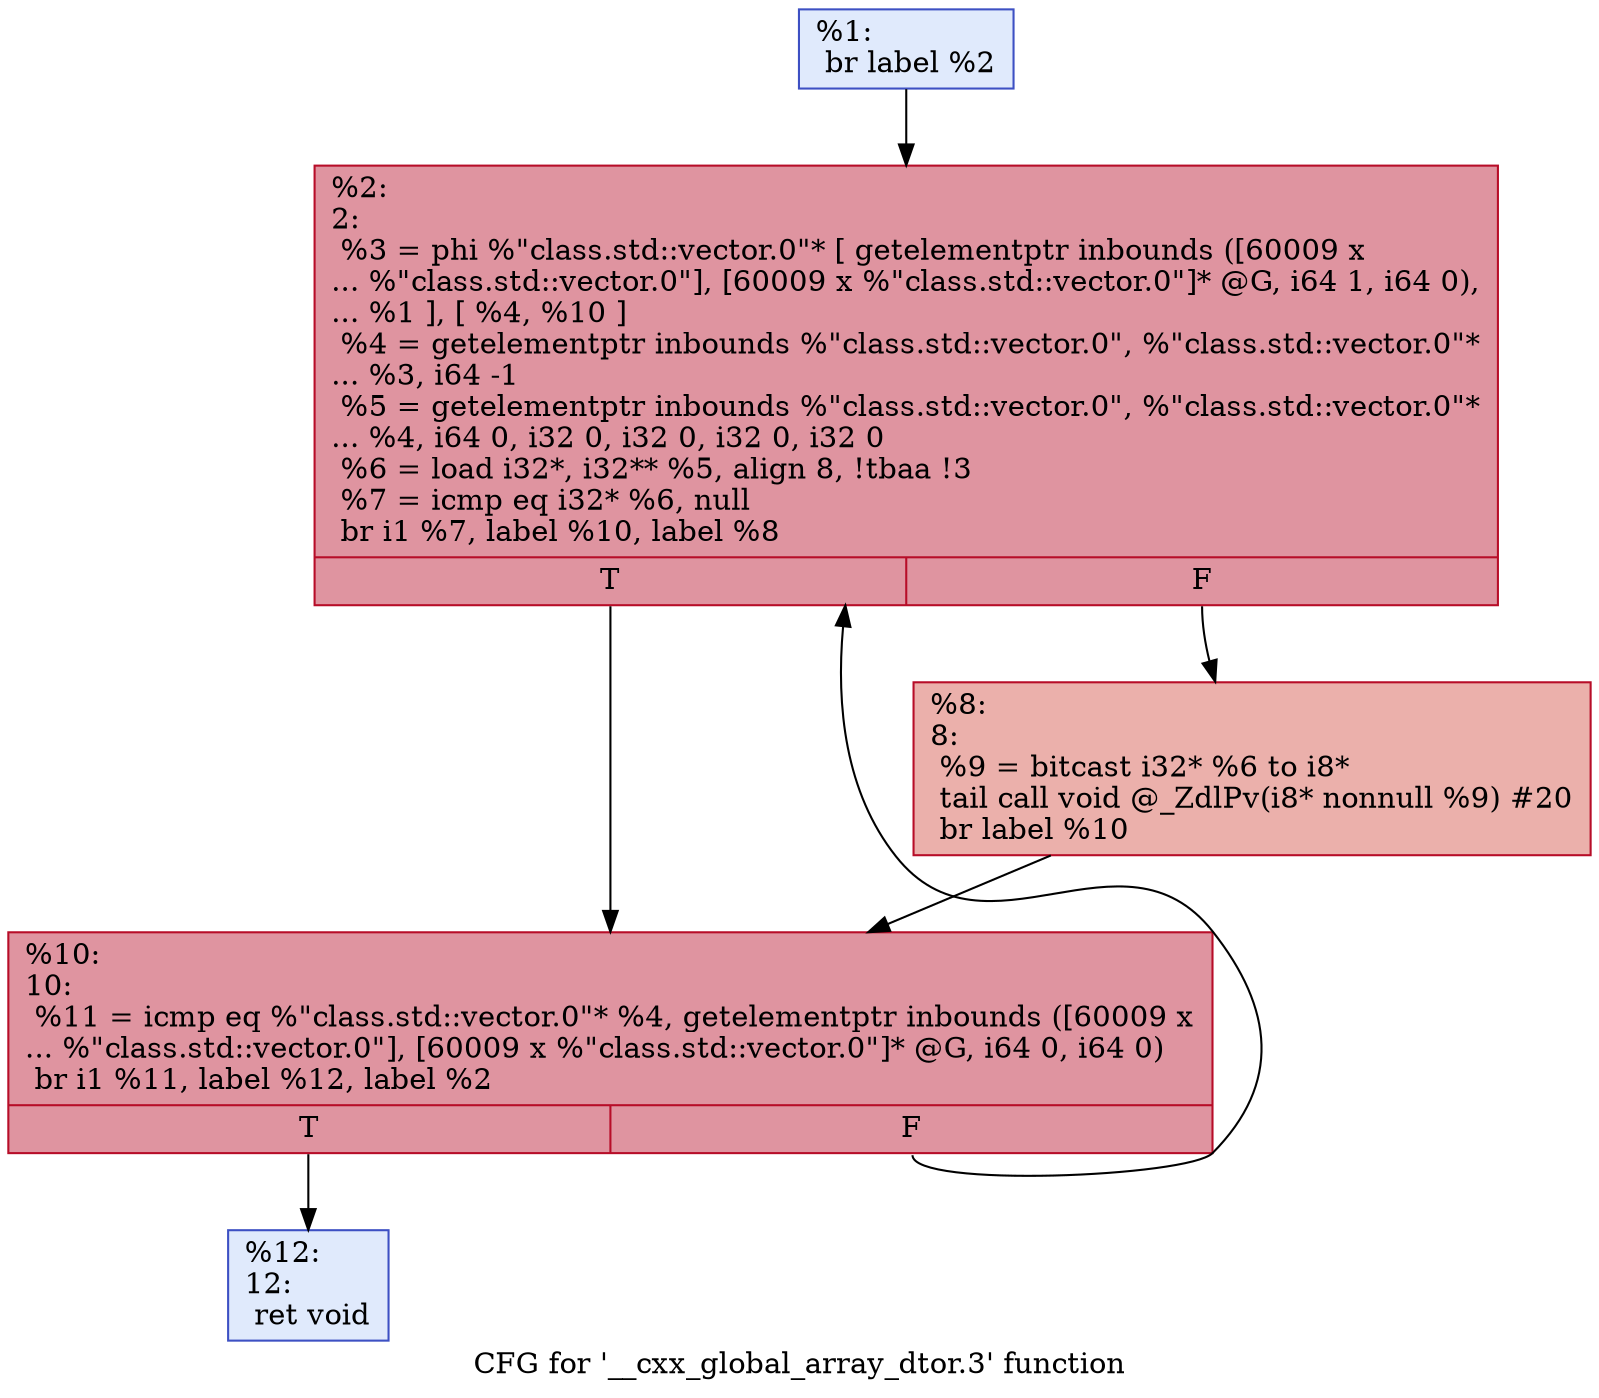 digraph "CFG for '__cxx_global_array_dtor.3' function" {
	label="CFG for '__cxx_global_array_dtor.3' function";

	Node0x55aa39b6ded0 [shape=record,color="#3d50c3ff", style=filled, fillcolor="#b9d0f970",label="{%1:\l  br label %2\l}"];
	Node0x55aa39b6ded0 -> Node0x55aa39b6df60;
	Node0x55aa39b6df60 [shape=record,color="#b70d28ff", style=filled, fillcolor="#b70d2870",label="{%2:\l2:                                                \l  %3 = phi %\"class.std::vector.0\"* [ getelementptr inbounds ([60009 x\l... %\"class.std::vector.0\"], [60009 x %\"class.std::vector.0\"]* @G, i64 1, i64 0),\l... %1 ], [ %4, %10 ]\l  %4 = getelementptr inbounds %\"class.std::vector.0\", %\"class.std::vector.0\"*\l... %3, i64 -1\l  %5 = getelementptr inbounds %\"class.std::vector.0\", %\"class.std::vector.0\"*\l... %4, i64 0, i32 0, i32 0, i32 0, i32 0\l  %6 = load i32*, i32** %5, align 8, !tbaa !3\l  %7 = icmp eq i32* %6, null\l  br i1 %7, label %10, label %8\l|{<s0>T|<s1>F}}"];
	Node0x55aa39b6df60:s0 -> Node0x55aa39b6e0e0;
	Node0x55aa39b6df60:s1 -> Node0x55aa39b6e5f0;
	Node0x55aa39b6e5f0 [shape=record,color="#b70d28ff", style=filled, fillcolor="#d24b4070",label="{%8:\l8:                                                \l  %9 = bitcast i32* %6 to i8*\l  tail call void @_ZdlPv(i8* nonnull %9) #20\l  br label %10\l}"];
	Node0x55aa39b6e5f0 -> Node0x55aa39b6e0e0;
	Node0x55aa39b6e0e0 [shape=record,color="#b70d28ff", style=filled, fillcolor="#b70d2870",label="{%10:\l10:                                               \l  %11 = icmp eq %\"class.std::vector.0\"* %4, getelementptr inbounds ([60009 x\l... %\"class.std::vector.0\"], [60009 x %\"class.std::vector.0\"]* @G, i64 0, i64 0)\l  br i1 %11, label %12, label %2\l|{<s0>T|<s1>F}}"];
	Node0x55aa39b6e0e0:s0 -> Node0x55aa39b6eaa0;
	Node0x55aa39b6e0e0:s1 -> Node0x55aa39b6df60;
	Node0x55aa39b6eaa0 [shape=record,color="#3d50c3ff", style=filled, fillcolor="#b9d0f970",label="{%12:\l12:                                               \l  ret void\l}"];
}
